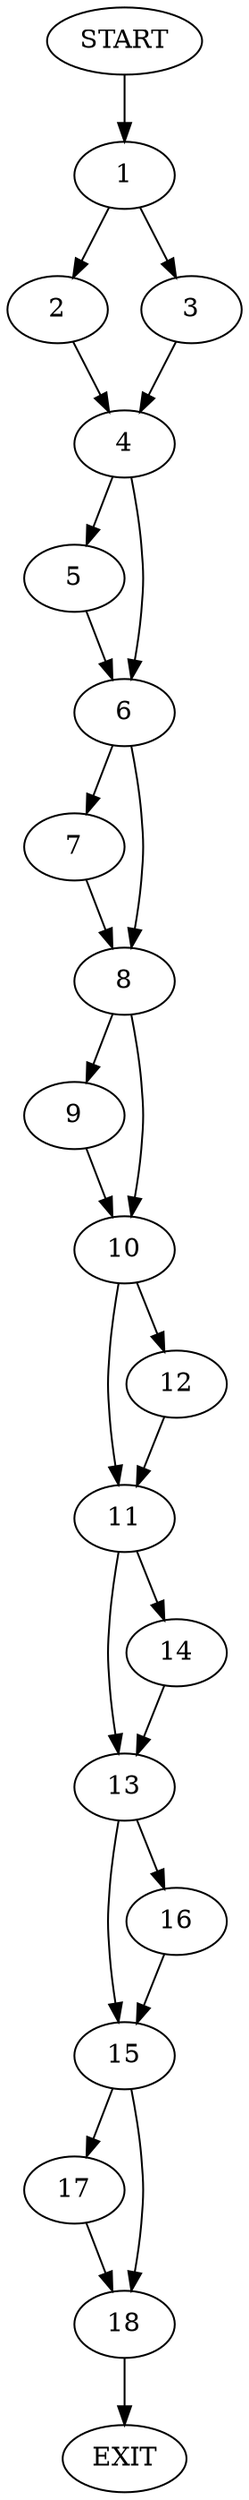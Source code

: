 digraph {
0 [label="START"]
19 [label="EXIT"]
0 -> 1
1 -> 2
1 -> 3
3 -> 4
2 -> 4
4 -> 5
4 -> 6
5 -> 6
6 -> 7
6 -> 8
8 -> 9
8 -> 10
7 -> 8
9 -> 10
10 -> 11
10 -> 12
12 -> 11
11 -> 13
11 -> 14
13 -> 15
13 -> 16
14 -> 13
16 -> 15
15 -> 17
15 -> 18
18 -> 19
17 -> 18
}
